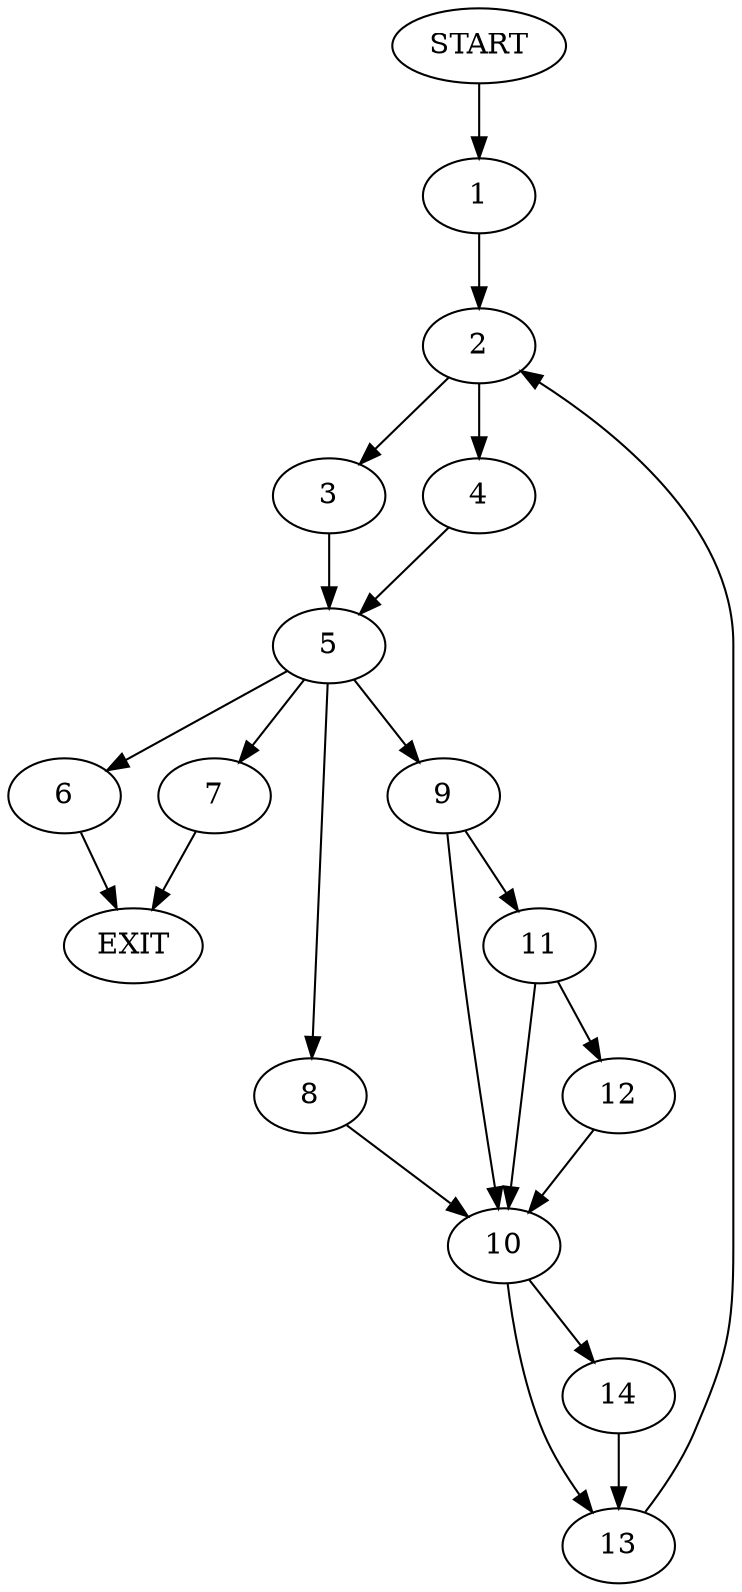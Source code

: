 digraph {
0 [label="START"]
15 [label="EXIT"]
0 -> 1
1 -> 2
2 -> 3
2 -> 4
4 -> 5
3 -> 5
5 -> 6
5 -> 7
5 -> 8
5 -> 9
6 -> 15
9 -> 10
9 -> 11
7 -> 15
8 -> 10
11 -> 10
11 -> 12
10 -> 13
10 -> 14
12 -> 10
13 -> 2
14 -> 13
}
